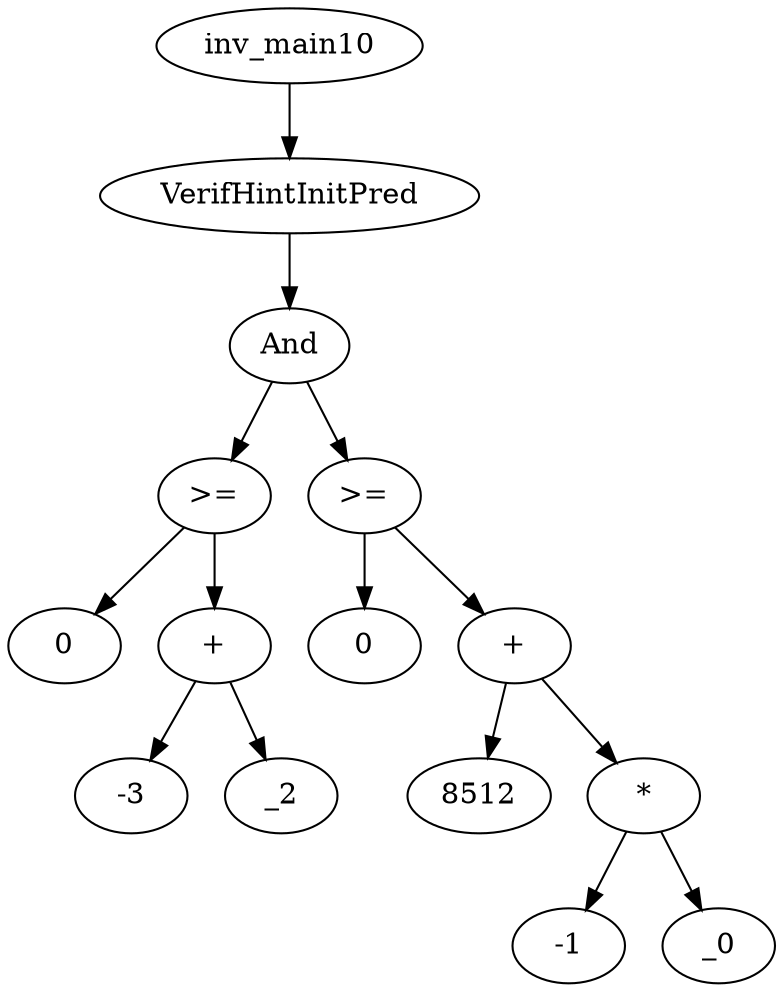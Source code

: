 digraph dag {
0 [label="inv_main10"];
1 [label="VerifHintInitPred"];
2 [label="And"];
3 [label=">="];
4 [label="0"];
5 [label="+"];
6 [label="-3"];
7 [label="_2"];
8 [label=">="];
9 [label="0"];
10 [label="+"];
11 [label="8512"];
12 [label="*"];
13 [label="-1"];
14 [label="_0"];
0->1
1->2
2->3
2 -> 8
3->5
3 -> 4
5->7
5 -> 6
8->10
8 -> 9
10->12
10 -> 11
12->14
12 -> 13
}
